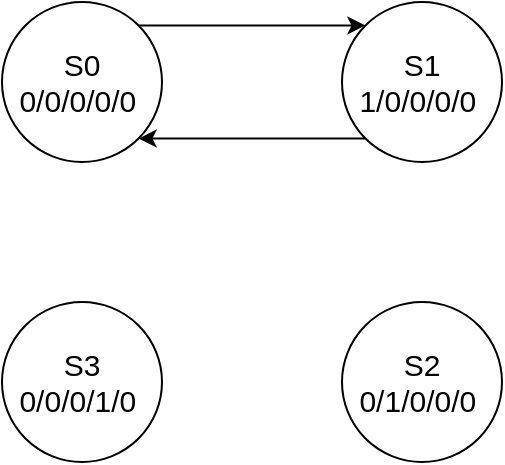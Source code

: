 <mxfile version="24.7.17">
  <diagram name="Страница — 1" id="KpvAi97j1sunj7dzdncN">
    <mxGraphModel dx="1126" dy="617" grid="1" gridSize="10" guides="1" tooltips="1" connect="1" arrows="1" fold="1" page="1" pageScale="1" pageWidth="827" pageHeight="1169" math="0" shadow="0">
      <root>
        <mxCell id="0" />
        <mxCell id="1" parent="0" />
        <mxCell id="J_isaYKQTH3_nOrp0nGI-1" style="edgeStyle=orthogonalEdgeStyle;rounded=0;orthogonalLoop=1;jettySize=auto;html=1;exitX=1;exitY=0;exitDx=0;exitDy=0;entryX=0;entryY=0;entryDx=0;entryDy=0;" edge="1" parent="1" source="Wz3soOhyqIRO0aGF8lRF-2" target="Wz3soOhyqIRO0aGF8lRF-3">
          <mxGeometry relative="1" as="geometry" />
        </mxCell>
        <mxCell id="Wz3soOhyqIRO0aGF8lRF-2" value="&lt;font style=&quot;font-size: 15px;&quot; face=&quot;Helvetica&quot;&gt;S0&lt;br&gt;&lt;div style=&quot;text-align: left;&quot;&gt;&lt;span style=&quot;background-color: initial;&quot;&gt;0/0/0/0/0&amp;nbsp;&lt;/span&gt;&lt;/div&gt;&lt;/font&gt;" style="ellipse;whiteSpace=wrap;html=1;aspect=fixed;" parent="1" vertex="1">
          <mxGeometry x="140" y="100" width="80" height="80" as="geometry" />
        </mxCell>
        <mxCell id="J_isaYKQTH3_nOrp0nGI-2" style="edgeStyle=orthogonalEdgeStyle;rounded=0;orthogonalLoop=1;jettySize=auto;html=1;exitX=0;exitY=1;exitDx=0;exitDy=0;entryX=1;entryY=1;entryDx=0;entryDy=0;" edge="1" parent="1" source="Wz3soOhyqIRO0aGF8lRF-3" target="Wz3soOhyqIRO0aGF8lRF-2">
          <mxGeometry relative="1" as="geometry" />
        </mxCell>
        <mxCell id="Wz3soOhyqIRO0aGF8lRF-3" value="&lt;font style=&quot;font-size: 15px;&quot; face=&quot;Helvetica&quot;&gt;S1&lt;br&gt;&lt;div style=&quot;text-align: left;&quot;&gt;&lt;span style=&quot;background-color: initial;&quot;&gt;1/0/0/0/0&amp;nbsp;&lt;/span&gt;&lt;/div&gt;&lt;/font&gt;" style="ellipse;whiteSpace=wrap;html=1;aspect=fixed;" parent="1" vertex="1">
          <mxGeometry x="310" y="100" width="80" height="80" as="geometry" />
        </mxCell>
        <mxCell id="Wz3soOhyqIRO0aGF8lRF-4" value="&lt;font style=&quot;font-size: 15px;&quot; face=&quot;Helvetica&quot;&gt;S2&lt;br&gt;&lt;div style=&quot;text-align: left;&quot;&gt;&lt;span style=&quot;background-color: initial;&quot;&gt;0/1/0/0/0&amp;nbsp;&lt;/span&gt;&lt;/div&gt;&lt;/font&gt;" style="ellipse;whiteSpace=wrap;html=1;aspect=fixed;" parent="1" vertex="1">
          <mxGeometry x="310" y="250" width="80" height="80" as="geometry" />
        </mxCell>
        <mxCell id="Wz3soOhyqIRO0aGF8lRF-5" value="&lt;font style=&quot;font-size: 15px;&quot; face=&quot;Helvetica&quot;&gt;S3&lt;br&gt;&lt;div style=&quot;text-align: left;&quot;&gt;&lt;span style=&quot;background-color: initial;&quot;&gt;0/0/0/1/0&amp;nbsp;&lt;/span&gt;&lt;/div&gt;&lt;/font&gt;" style="ellipse;whiteSpace=wrap;html=1;aspect=fixed;" parent="1" vertex="1">
          <mxGeometry x="140" y="250" width="80" height="80" as="geometry" />
        </mxCell>
      </root>
    </mxGraphModel>
  </diagram>
</mxfile>

